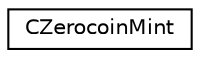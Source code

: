 digraph "Graphical Class Hierarchy"
{
 // LATEX_PDF_SIZE
  edge [fontname="Helvetica",fontsize="10",labelfontname="Helvetica",labelfontsize="10"];
  node [fontname="Helvetica",fontsize="10",shape=record];
  rankdir="LR";
  Node0 [label="CZerocoinMint",height=0.2,width=0.4,color="black", fillcolor="white", style="filled",URL="$class_c_zerocoin_mint.html",tooltip=" "];
}
